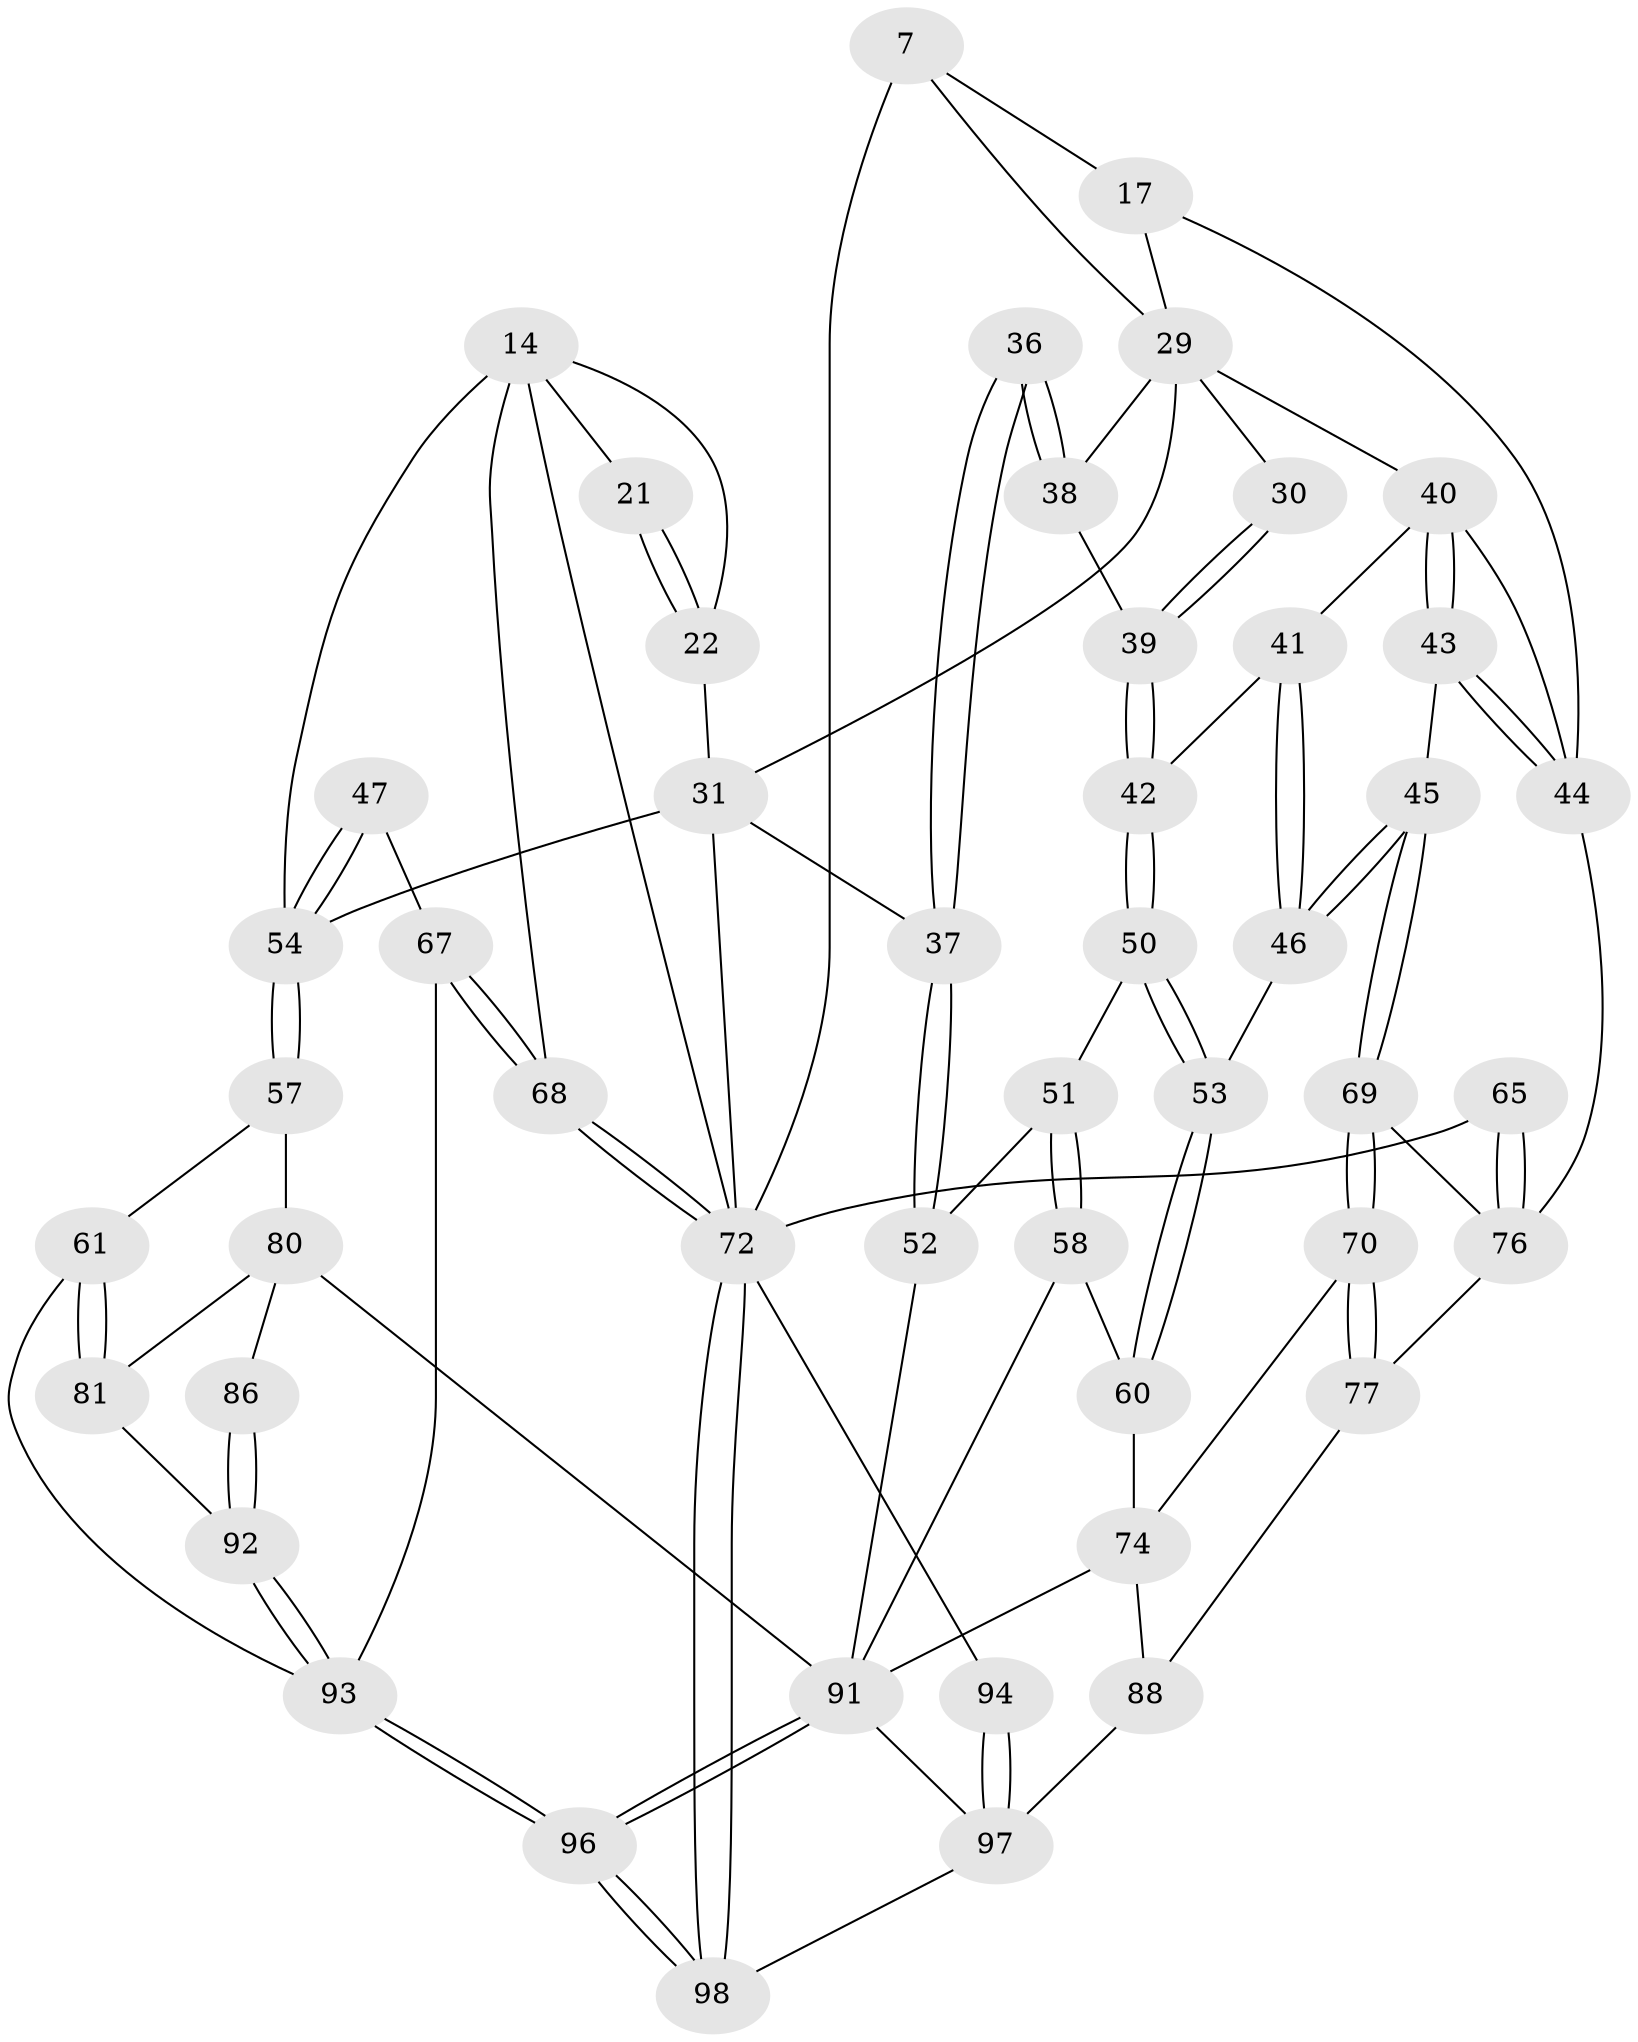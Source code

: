 // original degree distribution, {3: 0.02040816326530612, 6: 0.20408163265306123, 5: 0.5510204081632653, 4: 0.22448979591836735}
// Generated by graph-tools (version 1.1) at 2025/00/03/09/25 05:00:09]
// undirected, 49 vertices, 111 edges
graph export_dot {
graph [start="1"]
  node [color=gray90,style=filled];
  7 [pos="+0.5736262184312754+0.1543411729141546",super="+6+1+2"];
  14 [pos="+0+0.27768499466756247",super="+13"];
  17 [pos="+1+0.08780589200673379",super="+16"];
  21 [pos="+0.14311506890096068+0.21971689247073464"];
  22 [pos="+0.26548840891502806+0.331527938805485",super="+11+10"];
  29 [pos="+0.752733812618412+0.2604182731881705",super="+26+25"];
  30 [pos="+0.6932692198765544+0.30146221509893467"];
  31 [pos="+0.2856792836114554+0.37875016149970997",super="+24+23"];
  36 [pos="+0.43761202131602234+0.42332303261350984"];
  37 [pos="+0.42883216176126815+0.43104868314996736"];
  38 [pos="+0.622297070129662+0.37404995906356814",super="+27+28"];
  39 [pos="+0.6247894761092226+0.3752763168475621"];
  40 [pos="+0.7692424641938238+0.34378574157403197",super="+35"];
  41 [pos="+0.767110536021282+0.39440642388935737"];
  42 [pos="+0.6311148202660877+0.38830378823718115"];
  43 [pos="+0.9954354886390374+0.39707054798990365"];
  44 [pos="+1+0.30599325402085337",super="+34"];
  45 [pos="+0.8324951933039344+0.4956146784178725"];
  46 [pos="+0.8176570216996379+0.4874337321197396"];
  47 [pos="+0.066056512508205+0.4634499599449701"];
  50 [pos="+0.6391727637757029+0.4780083993779858"];
  51 [pos="+0.5330573747793466+0.48246676815595607"];
  52 [pos="+0.42915534088277324+0.43172216238639266"];
  53 [pos="+0.6479032647922366+0.4911211129988685"];
  54 [pos="+0.21901319869310623+0.5160234539513755",super="+33"];
  57 [pos="+0.21613635675257614+0.5366889244497316"];
  58 [pos="+0.5406740230016521+0.582927021452141"];
  60 [pos="+0.6280578902892514+0.5918672557166947"];
  61 [pos="+0.17090646770311782+0.5999655396454999"];
  65 [pos="+1+1"];
  67 [pos="+0+0.808288483698349",super="+63"];
  68 [pos="+0+0.8271110707941077",super="+49"];
  69 [pos="+0.8283506976830852+0.5835437540524517"];
  70 [pos="+0.7854683272720506+0.6640140775460291"];
  72 [pos="+0+1",super="+3+64+8"];
  74 [pos="+0.6466281797202128+0.7319381183204463",super="+71"];
  76 [pos="+0.8934441642193371+0.7802969136668275",super="+73+66"];
  77 [pos="+0.8843292278139633+0.7779066272481613"];
  80 [pos="+0.40895343026977204+0.6393618788525772",super="+56+79"];
  81 [pos="+0.36085634306087294+0.7037025457720045"];
  86 [pos="+0.49605896766797886+0.823827755628122"];
  88 [pos="+0.7006046410093214+0.7952230852098291",super="+87"];
  91 [pos="+0.5558406600587756+0.8433850485961175",super="+78+75+59+55"];
  92 [pos="+0.30366960012769406+0.8931651057253488",super="+85+84"];
  93 [pos="+0.2691801951149728+0.9712852520363369",super="+83"];
  94 [pos="+0.9131719912207072+1"];
  96 [pos="+0.29893936362410956+1"];
  97 [pos="+0.6584251829448375+1",super="+90+89+95"];
  98 [pos="+0.29829682103112304+1"];
  7 -- 17 [weight=2];
  7 -- 72 [weight=3];
  7 -- 29;
  14 -- 68;
  14 -- 54;
  14 -- 72;
  14 -- 21;
  14 -- 22;
  17 -- 44;
  17 -- 29;
  21 -- 22 [weight=2];
  21 -- 22;
  22 -- 31 [weight=2];
  29 -- 30 [weight=2];
  29 -- 38 [weight=2];
  29 -- 31;
  29 -- 40;
  30 -- 39;
  30 -- 39;
  31 -- 37;
  31 -- 54;
  31 -- 72;
  36 -- 37;
  36 -- 37;
  36 -- 38 [weight=2];
  36 -- 38;
  37 -- 52;
  37 -- 52;
  38 -- 39;
  39 -- 42;
  39 -- 42;
  40 -- 41;
  40 -- 43;
  40 -- 43;
  40 -- 44;
  41 -- 42;
  41 -- 46;
  41 -- 46;
  42 -- 50;
  42 -- 50;
  43 -- 44;
  43 -- 44;
  43 -- 45;
  44 -- 76;
  45 -- 46;
  45 -- 46;
  45 -- 69;
  45 -- 69;
  46 -- 53;
  47 -- 54 [weight=2];
  47 -- 54;
  47 -- 67;
  50 -- 51;
  50 -- 53;
  50 -- 53;
  51 -- 52;
  51 -- 58;
  51 -- 58;
  52 -- 91;
  53 -- 60;
  53 -- 60;
  54 -- 57;
  54 -- 57;
  57 -- 61;
  57 -- 80;
  58 -- 60;
  58 -- 91;
  60 -- 74;
  61 -- 81;
  61 -- 81;
  61 -- 93;
  65 -- 76 [weight=2];
  65 -- 76;
  65 -- 72;
  67 -- 68 [weight=2];
  67 -- 68;
  67 -- 93 [weight=2];
  68 -- 72 [weight=2];
  68 -- 72;
  69 -- 70;
  69 -- 70;
  69 -- 76;
  70 -- 77;
  70 -- 77;
  70 -- 74;
  72 -- 98;
  72 -- 98;
  72 -- 94;
  74 -- 88;
  74 -- 91;
  76 -- 77;
  77 -- 88;
  80 -- 81;
  80 -- 91 [weight=2];
  80 -- 86;
  81 -- 92;
  86 -- 92 [weight=2];
  86 -- 92;
  88 -- 97 [weight=2];
  91 -- 96;
  91 -- 96;
  91 -- 97;
  92 -- 93 [weight=2];
  92 -- 93;
  93 -- 96;
  93 -- 96;
  94 -- 97 [weight=2];
  94 -- 97;
  96 -- 98;
  96 -- 98;
  97 -- 98;
}
